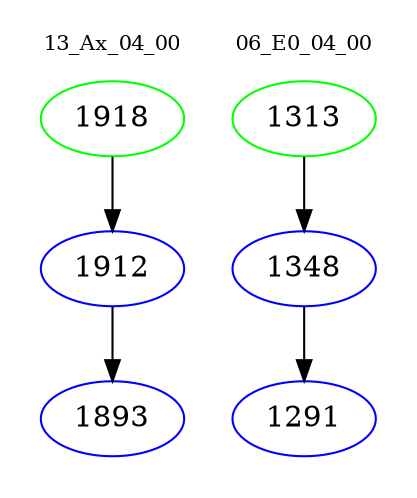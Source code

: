 digraph{
subgraph cluster_0 {
color = white
label = "13_Ax_04_00";
fontsize=10;
T0_1918 [label="1918", color="green"]
T0_1918 -> T0_1912 [color="black"]
T0_1912 [label="1912", color="blue"]
T0_1912 -> T0_1893 [color="black"]
T0_1893 [label="1893", color="blue"]
}
subgraph cluster_1 {
color = white
label = "06_E0_04_00";
fontsize=10;
T1_1313 [label="1313", color="green"]
T1_1313 -> T1_1348 [color="black"]
T1_1348 [label="1348", color="blue"]
T1_1348 -> T1_1291 [color="black"]
T1_1291 [label="1291", color="blue"]
}
}
